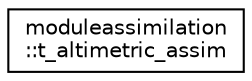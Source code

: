 digraph "Graphical Class Hierarchy"
{
 // LATEX_PDF_SIZE
  edge [fontname="Helvetica",fontsize="10",labelfontname="Helvetica",labelfontsize="10"];
  node [fontname="Helvetica",fontsize="10",shape=record];
  rankdir="LR";
  Node0 [label="moduleassimilation\l::t_altimetric_assim",height=0.2,width=0.4,color="black", fillcolor="white", style="filled",URL="$structmoduleassimilation_1_1t__altimetric__assim.html",tooltip=" "];
}
